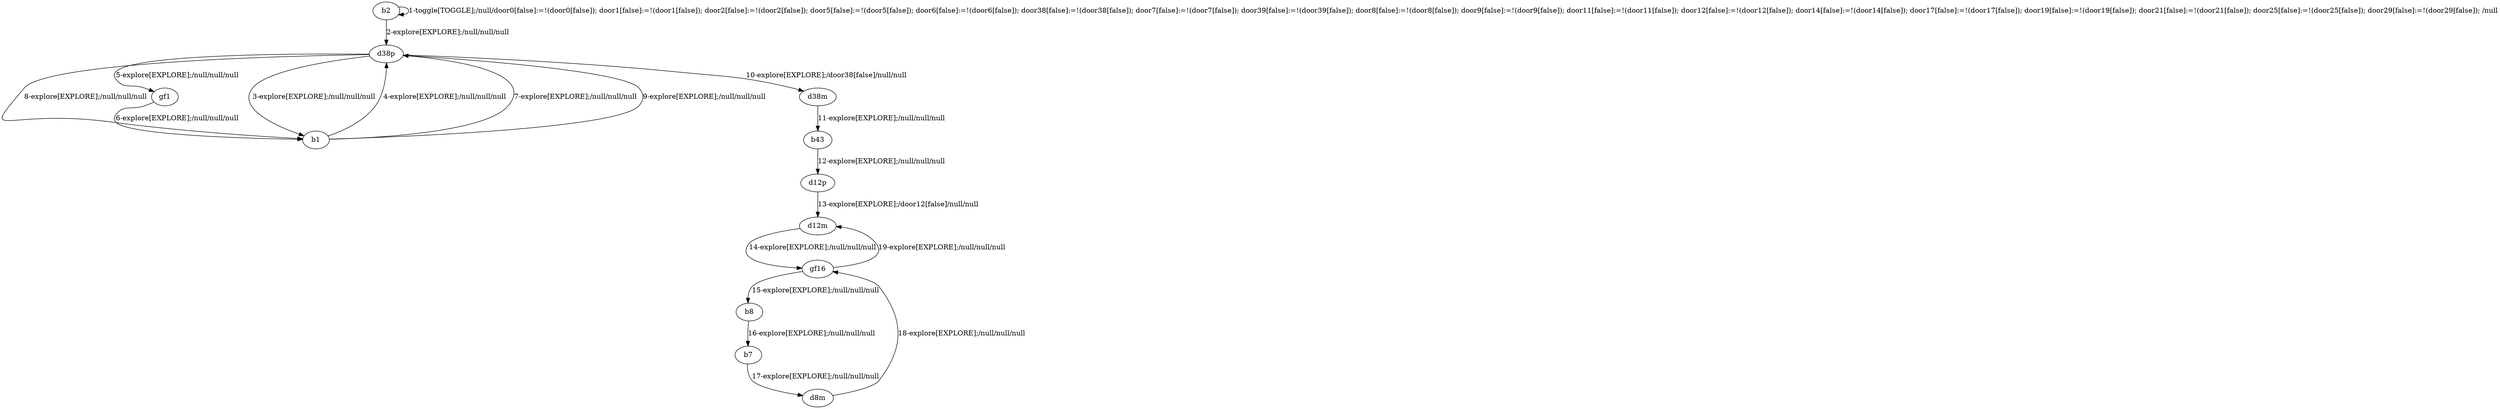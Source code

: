# Total number of goals covered by this test: 3
# gf16 --> d12m
# b8 --> b7
# b7 --> d8m

digraph g {
"b2" -> "b2" [label = "1-toggle[TOGGLE];/null/door0[false]:=!(door0[false]); door1[false]:=!(door1[false]); door2[false]:=!(door2[false]); door5[false]:=!(door5[false]); door6[false]:=!(door6[false]); door38[false]:=!(door38[false]); door7[false]:=!(door7[false]); door39[false]:=!(door39[false]); door8[false]:=!(door8[false]); door9[false]:=!(door9[false]); door11[false]:=!(door11[false]); door12[false]:=!(door12[false]); door14[false]:=!(door14[false]); door17[false]:=!(door17[false]); door19[false]:=!(door19[false]); door21[false]:=!(door21[false]); door25[false]:=!(door25[false]); door29[false]:=!(door29[false]); /null"];
"b2" -> "d38p" [label = "2-explore[EXPLORE];/null/null/null"];
"d38p" -> "b1" [label = "3-explore[EXPLORE];/null/null/null"];
"b1" -> "d38p" [label = "4-explore[EXPLORE];/null/null/null"];
"d38p" -> "gf1" [label = "5-explore[EXPLORE];/null/null/null"];
"gf1" -> "b1" [label = "6-explore[EXPLORE];/null/null/null"];
"b1" -> "d38p" [label = "7-explore[EXPLORE];/null/null/null"];
"d38p" -> "b1" [label = "8-explore[EXPLORE];/null/null/null"];
"b1" -> "d38p" [label = "9-explore[EXPLORE];/null/null/null"];
"d38p" -> "d38m" [label = "10-explore[EXPLORE];/door38[false]/null/null"];
"d38m" -> "b43" [label = "11-explore[EXPLORE];/null/null/null"];
"b43" -> "d12p" [label = "12-explore[EXPLORE];/null/null/null"];
"d12p" -> "d12m" [label = "13-explore[EXPLORE];/door12[false]/null/null"];
"d12m" -> "gf16" [label = "14-explore[EXPLORE];/null/null/null"];
"gf16" -> "b8" [label = "15-explore[EXPLORE];/null/null/null"];
"b8" -> "b7" [label = "16-explore[EXPLORE];/null/null/null"];
"b7" -> "d8m" [label = "17-explore[EXPLORE];/null/null/null"];
"d8m" -> "gf16" [label = "18-explore[EXPLORE];/null/null/null"];
"gf16" -> "d12m" [label = "19-explore[EXPLORE];/null/null/null"];
}